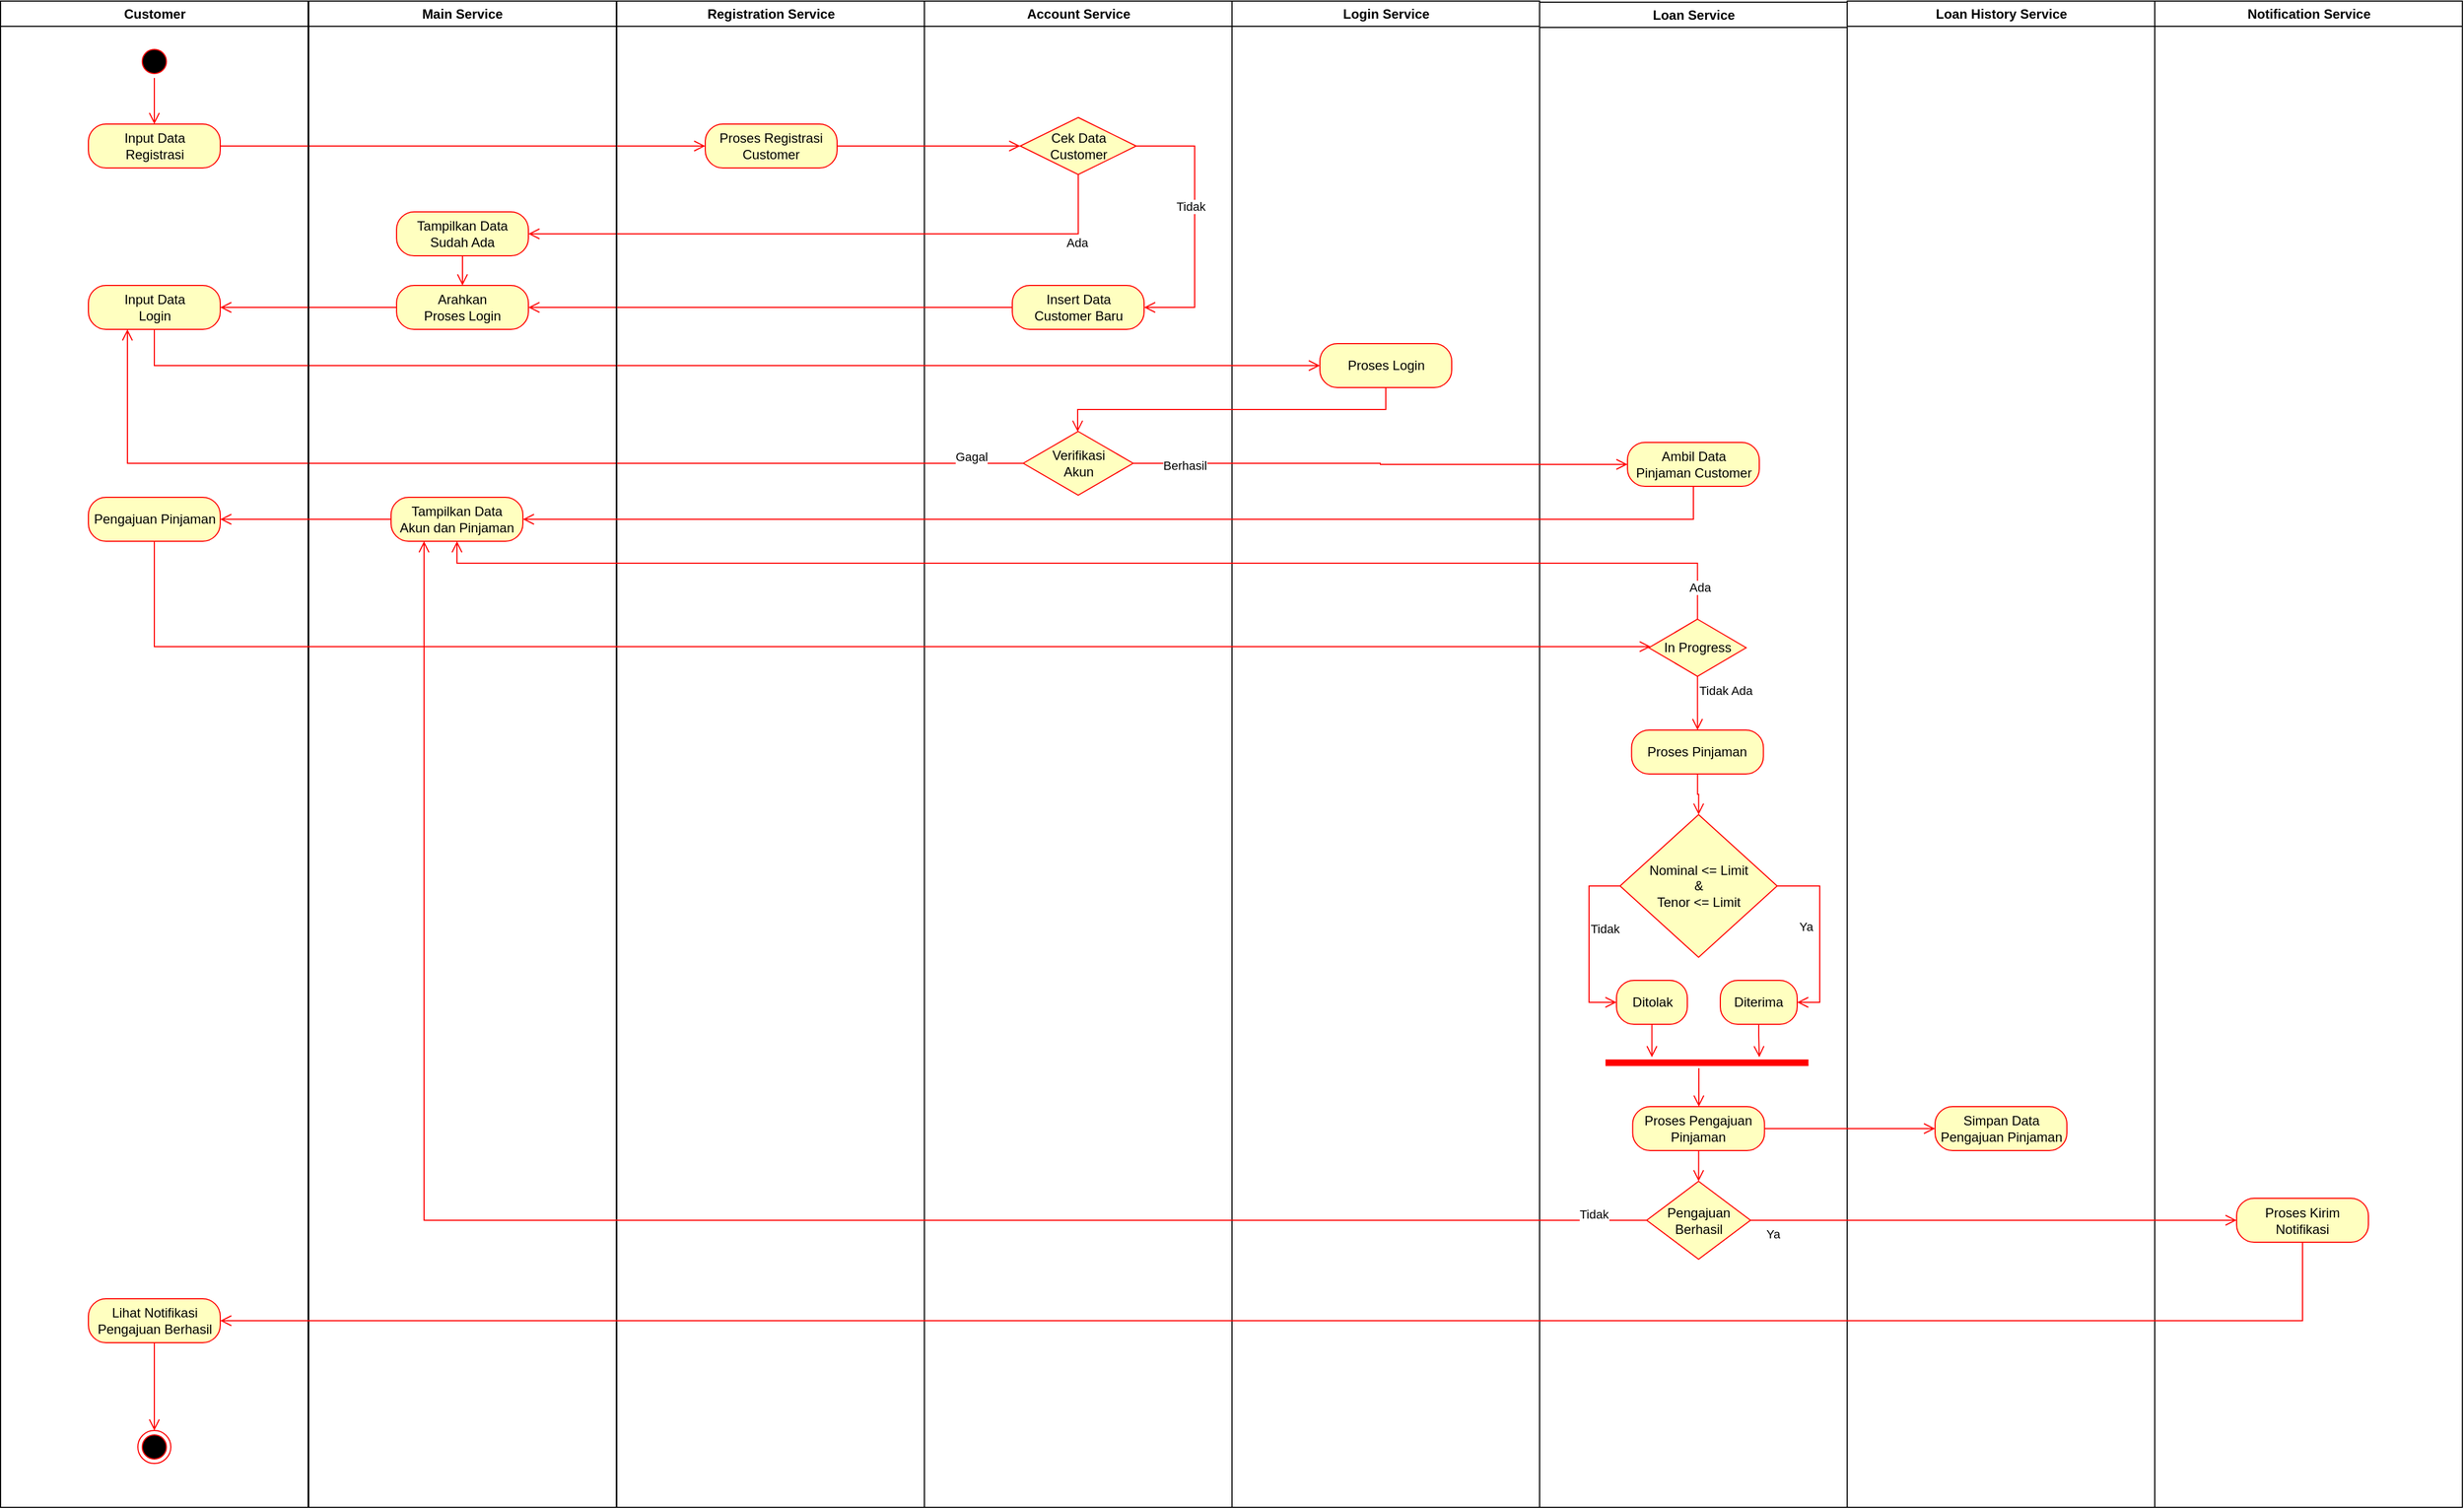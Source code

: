 <mxfile version="21.6.2" type="device">
  <diagram name="Page-1" id="e7e014a7-5840-1c2e-5031-d8a46d1fe8dd">
    <mxGraphModel dx="1500" dy="823" grid="1" gridSize="10" guides="1" tooltips="1" connect="1" arrows="1" fold="1" page="1" pageScale="1" pageWidth="1169" pageHeight="826" background="none" math="0" shadow="0">
      <root>
        <mxCell id="0" />
        <mxCell id="1" parent="0" />
        <mxCell id="2" value="Customer" style="swimlane;whiteSpace=wrap" parent="1" vertex="1">
          <mxGeometry x="164.5" y="128" width="280" height="1372" as="geometry" />
        </mxCell>
        <mxCell id="5" value="" style="ellipse;shape=startState;fillColor=#000000;strokeColor=#ff0000;" parent="2" vertex="1">
          <mxGeometry x="125" y="40" width="30" height="30" as="geometry" />
        </mxCell>
        <mxCell id="6" value="" style="edgeStyle=elbowEdgeStyle;elbow=horizontal;verticalAlign=bottom;endArrow=open;endSize=8;strokeColor=#FF0000;endFill=1;rounded=0" parent="2" source="5" target="fNs8Et8L7JbyQYj9k-YZ-41" edge="1">
          <mxGeometry x="100" y="40" as="geometry">
            <mxPoint x="115.5" y="110" as="targetPoint" />
          </mxGeometry>
        </mxCell>
        <mxCell id="fNs8Et8L7JbyQYj9k-YZ-41" value="Input Data &lt;br&gt;Registrasi" style="rounded=1;whiteSpace=wrap;html=1;arcSize=40;fontColor=#000000;fillColor=#ffffc0;strokeColor=#ff0000;" vertex="1" parent="2">
          <mxGeometry x="80" y="112" width="120" height="40" as="geometry" />
        </mxCell>
        <mxCell id="fNs8Et8L7JbyQYj9k-YZ-52" value="Input Data&lt;br&gt;Login" style="rounded=1;whiteSpace=wrap;html=1;arcSize=40;fontColor=#000000;fillColor=#ffffc0;strokeColor=#ff0000;" vertex="1" parent="2">
          <mxGeometry x="80" y="259" width="120" height="40" as="geometry" />
        </mxCell>
        <mxCell id="fNs8Et8L7JbyQYj9k-YZ-77" value="Pengajuan Pinjaman" style="rounded=1;whiteSpace=wrap;html=1;arcSize=40;fontColor=#000000;fillColor=#ffffc0;strokeColor=#ff0000;" vertex="1" parent="2">
          <mxGeometry x="80" y="452" width="120" height="40" as="geometry" />
        </mxCell>
        <mxCell id="fNs8Et8L7JbyQYj9k-YZ-114" value="Lihat Notifikasi&lt;br&gt;Pengajuan Berhasil" style="rounded=1;whiteSpace=wrap;html=1;arcSize=40;fontColor=#000000;fillColor=#ffffc0;strokeColor=#ff0000;" vertex="1" parent="2">
          <mxGeometry x="80" y="1182" width="120" height="40" as="geometry" />
        </mxCell>
        <mxCell id="fNs8Et8L7JbyQYj9k-YZ-116" value="" style="ellipse;html=1;shape=endState;fillColor=#000000;strokeColor=#ff0000;" vertex="1" parent="2">
          <mxGeometry x="125" y="1302" width="30" height="30" as="geometry" />
        </mxCell>
        <mxCell id="fNs8Et8L7JbyQYj9k-YZ-115" value="" style="edgeStyle=orthogonalEdgeStyle;html=1;verticalAlign=bottom;endArrow=open;endSize=8;strokeColor=#ff0000;rounded=0;" edge="1" source="fNs8Et8L7JbyQYj9k-YZ-114" parent="2" target="fNs8Et8L7JbyQYj9k-YZ-116">
          <mxGeometry relative="1" as="geometry">
            <mxPoint x="955.5" y="1292" as="targetPoint" />
          </mxGeometry>
        </mxCell>
        <mxCell id="3" value="Registration Service" style="swimlane;whiteSpace=wrap" parent="1" vertex="1">
          <mxGeometry x="725.5" y="128" width="280" height="1372" as="geometry" />
        </mxCell>
        <mxCell id="17" value="" style="endArrow=open;strokeColor=#FF0000;endFill=1;rounded=0" parent="3" target="16" edge="1">
          <mxGeometry relative="1" as="geometry">
            <mxPoint x="75" y="160" as="sourcePoint" />
          </mxGeometry>
        </mxCell>
        <mxCell id="19" value="" style="endArrow=open;strokeColor=#FF0000;endFill=1;rounded=0" parent="3" target="18" edge="1">
          <mxGeometry relative="1" as="geometry">
            <mxPoint x="75" y="270" as="sourcePoint" />
          </mxGeometry>
        </mxCell>
        <mxCell id="32" value="" style="endArrow=none;strokeColor=#FF0000;endFill=0;rounded=0;dashed=1" parent="3" target="31" edge="1">
          <mxGeometry relative="1" as="geometry">
            <mxPoint x="87.121" y="375" as="sourcePoint" />
          </mxGeometry>
        </mxCell>
        <mxCell id="fNs8Et8L7JbyQYj9k-YZ-43" value="Proses Registrasi&lt;br&gt;Customer" style="rounded=1;whiteSpace=wrap;html=1;arcSize=40;fontColor=#000000;fillColor=#ffffc0;strokeColor=#ff0000;" vertex="1" parent="3">
          <mxGeometry x="80.5" y="112" width="120" height="40" as="geometry" />
        </mxCell>
        <mxCell id="4" value="Account Service" style="swimlane;whiteSpace=wrap" parent="1" vertex="1">
          <mxGeometry x="1005.5" y="128" width="280" height="1372" as="geometry" />
        </mxCell>
        <mxCell id="fNs8Et8L7JbyQYj9k-YZ-45" value="Cek Data&lt;br&gt;Customer" style="rhombus;whiteSpace=wrap;html=1;fontColor=#000000;fillColor=#ffffc0;strokeColor=#ff0000;" vertex="1" parent="4">
          <mxGeometry x="87.25" y="106" width="105.5" height="52" as="geometry" />
        </mxCell>
        <mxCell id="fNs8Et8L7JbyQYj9k-YZ-46" value="Tidak" style="edgeStyle=orthogonalEdgeStyle;html=1;align=left;verticalAlign=bottom;endArrow=open;endSize=8;strokeColor=#ff0000;rounded=0;" edge="1" source="fNs8Et8L7JbyQYj9k-YZ-45" parent="4" target="fNs8Et8L7JbyQYj9k-YZ-54">
          <mxGeometry x="-0.129" y="-10" relative="1" as="geometry">
            <mxPoint x="215.5" y="292" as="targetPoint" />
            <Array as="points">
              <mxPoint x="246" y="132" />
              <mxPoint x="246" y="279" />
            </Array>
            <mxPoint x="-9" y="10" as="offset" />
          </mxGeometry>
        </mxCell>
        <mxCell id="fNs8Et8L7JbyQYj9k-YZ-54" value="Insert Data&lt;br&gt;Customer Baru" style="rounded=1;whiteSpace=wrap;html=1;arcSize=40;fontColor=#000000;fillColor=#ffffc0;strokeColor=#ff0000;" vertex="1" parent="4">
          <mxGeometry x="80" y="259" width="120" height="40" as="geometry" />
        </mxCell>
        <mxCell id="fNs8Et8L7JbyQYj9k-YZ-67" value="Verifikasi&lt;br&gt;Akun" style="rhombus;whiteSpace=wrap;html=1;fontColor=#000000;fillColor=#ffffc0;strokeColor=#ff0000;" vertex="1" parent="4">
          <mxGeometry x="90" y="392" width="100" height="58" as="geometry" />
        </mxCell>
        <mxCell id="20" value="" style="endArrow=open;strokeColor=#FF0000;endFill=1;rounded=0" parent="1" target="18" edge="1">
          <mxGeometry relative="1" as="geometry">
            <mxPoint x="334.5" y="478" as="sourcePoint" />
          </mxGeometry>
        </mxCell>
        <mxCell id="fNs8Et8L7JbyQYj9k-YZ-42" value="" style="edgeStyle=orthogonalEdgeStyle;html=1;verticalAlign=bottom;endArrow=open;endSize=8;strokeColor=#ff0000;rounded=0;" edge="1" source="fNs8Et8L7JbyQYj9k-YZ-41" parent="1" target="fNs8Et8L7JbyQYj9k-YZ-43">
          <mxGeometry relative="1" as="geometry">
            <mxPoint x="279.5" y="340" as="targetPoint" />
          </mxGeometry>
        </mxCell>
        <mxCell id="fNs8Et8L7JbyQYj9k-YZ-44" value="" style="edgeStyle=orthogonalEdgeStyle;html=1;verticalAlign=bottom;endArrow=open;endSize=8;strokeColor=#ff0000;rounded=0;" edge="1" source="fNs8Et8L7JbyQYj9k-YZ-43" parent="1" target="fNs8Et8L7JbyQYj9k-YZ-45">
          <mxGeometry relative="1" as="geometry">
            <mxPoint x="570" y="340" as="targetPoint" />
          </mxGeometry>
        </mxCell>
        <mxCell id="fNs8Et8L7JbyQYj9k-YZ-51" value="" style="edgeStyle=orthogonalEdgeStyle;html=1;verticalAlign=bottom;endArrow=open;endSize=8;strokeColor=#ff0000;rounded=0;" edge="1" source="fNs8Et8L7JbyQYj9k-YZ-50" parent="1" target="fNs8Et8L7JbyQYj9k-YZ-52">
          <mxGeometry relative="1" as="geometry">
            <mxPoint x="584.5" y="540" as="targetPoint" />
          </mxGeometry>
        </mxCell>
        <mxCell id="fNs8Et8L7JbyQYj9k-YZ-47" value="Ada" style="edgeStyle=orthogonalEdgeStyle;html=1;align=left;verticalAlign=top;endArrow=open;endSize=8;strokeColor=#ff0000;rounded=0;" edge="1" source="fNs8Et8L7JbyQYj9k-YZ-45" parent="1" target="fNs8Et8L7JbyQYj9k-YZ-48">
          <mxGeometry x="-0.76" y="-5" relative="1" as="geometry">
            <mxPoint x="840" y="380" as="targetPoint" />
            <Array as="points">
              <mxPoint x="1146" y="340" />
            </Array>
            <mxPoint as="offset" />
          </mxGeometry>
        </mxCell>
        <mxCell id="fNs8Et8L7JbyQYj9k-YZ-55" value="" style="edgeStyle=orthogonalEdgeStyle;html=1;verticalAlign=bottom;endArrow=open;endSize=8;strokeColor=#ff0000;rounded=0;" edge="1" source="fNs8Et8L7JbyQYj9k-YZ-54" parent="1" target="fNs8Et8L7JbyQYj9k-YZ-50">
          <mxGeometry relative="1" as="geometry">
            <mxPoint x="864.5" y="470" as="targetPoint" />
          </mxGeometry>
        </mxCell>
        <mxCell id="fNs8Et8L7JbyQYj9k-YZ-56" value="Login Service" style="swimlane;whiteSpace=wrap" vertex="1" parent="1">
          <mxGeometry x="1285.5" y="128" width="280" height="1372" as="geometry" />
        </mxCell>
        <mxCell id="fNs8Et8L7JbyQYj9k-YZ-65" value="Proses Login" style="rounded=1;whiteSpace=wrap;html=1;arcSize=40;fontColor=#000000;fillColor=#ffffc0;strokeColor=#ff0000;" vertex="1" parent="fNs8Et8L7JbyQYj9k-YZ-56">
          <mxGeometry x="80" y="312" width="120" height="40" as="geometry" />
        </mxCell>
        <mxCell id="fNs8Et8L7JbyQYj9k-YZ-53" value="" style="edgeStyle=orthogonalEdgeStyle;html=1;verticalAlign=bottom;endArrow=open;endSize=8;strokeColor=#ff0000;rounded=0;" edge="1" source="fNs8Et8L7JbyQYj9k-YZ-52" parent="1" target="fNs8Et8L7JbyQYj9k-YZ-65">
          <mxGeometry relative="1" as="geometry">
            <mxPoint x="1103.493" y="460" as="targetPoint" />
            <Array as="points">
              <mxPoint x="305" y="460" />
            </Array>
          </mxGeometry>
        </mxCell>
        <mxCell id="fNs8Et8L7JbyQYj9k-YZ-66" value="" style="edgeStyle=orthogonalEdgeStyle;html=1;verticalAlign=bottom;endArrow=open;endSize=8;strokeColor=#ff0000;rounded=0;" edge="1" source="fNs8Et8L7JbyQYj9k-YZ-65" parent="1" target="fNs8Et8L7JbyQYj9k-YZ-67">
          <mxGeometry relative="1" as="geometry">
            <mxPoint x="1160" y="540" as="targetPoint" />
            <Array as="points">
              <mxPoint x="1145" y="500" />
            </Array>
          </mxGeometry>
        </mxCell>
        <mxCell id="fNs8Et8L7JbyQYj9k-YZ-69" value="Gagal" style="edgeStyle=orthogonalEdgeStyle;html=1;align=left;verticalAlign=top;endArrow=open;endSize=8;strokeColor=#ff0000;rounded=0;" edge="1" source="fNs8Et8L7JbyQYj9k-YZ-67" parent="1" target="fNs8Et8L7JbyQYj9k-YZ-52">
          <mxGeometry x="-0.865" y="-19" relative="1" as="geometry">
            <mxPoint x="270" y="549" as="targetPoint" />
            <Array as="points">
              <mxPoint x="280" y="549" />
            </Array>
            <mxPoint as="offset" />
          </mxGeometry>
        </mxCell>
        <mxCell id="fNs8Et8L7JbyQYj9k-YZ-70" value="Loan Service" style="swimlane;whiteSpace=wrap" vertex="1" parent="1">
          <mxGeometry x="1565.5" y="129" width="280" height="1371" as="geometry" />
        </mxCell>
        <mxCell id="fNs8Et8L7JbyQYj9k-YZ-71" value="Ambil Data &lt;br&gt; Pinjaman Customer" style="rounded=1;whiteSpace=wrap;html=1;arcSize=40;fontColor=#000000;fillColor=#ffffc0;strokeColor=#ff0000;" vertex="1" parent="fNs8Et8L7JbyQYj9k-YZ-70">
          <mxGeometry x="80" y="401" width="120" height="40" as="geometry" />
        </mxCell>
        <mxCell id="fNs8Et8L7JbyQYj9k-YZ-82" value="In Progress" style="rhombus;whiteSpace=wrap;html=1;fontColor=#000000;fillColor=#ffffc0;strokeColor=#ff0000;" vertex="1" parent="fNs8Et8L7JbyQYj9k-YZ-70">
          <mxGeometry x="99.5" y="562" width="88.5" height="52" as="geometry" />
        </mxCell>
        <mxCell id="fNs8Et8L7JbyQYj9k-YZ-84" value="Tidak Ada" style="edgeStyle=orthogonalEdgeStyle;html=1;align=left;verticalAlign=top;endArrow=open;endSize=8;strokeColor=#ff0000;rounded=0;" edge="1" source="fNs8Et8L7JbyQYj9k-YZ-82" parent="fNs8Et8L7JbyQYj9k-YZ-70" target="fNs8Et8L7JbyQYj9k-YZ-86">
          <mxGeometry x="-1" relative="1" as="geometry">
            <mxPoint x="138.5" y="692" as="targetPoint" />
          </mxGeometry>
        </mxCell>
        <mxCell id="fNs8Et8L7JbyQYj9k-YZ-86" value="Proses Pinjaman" style="rounded=1;whiteSpace=wrap;html=1;arcSize=40;fontColor=#000000;fillColor=#ffffc0;strokeColor=#ff0000;" vertex="1" parent="fNs8Et8L7JbyQYj9k-YZ-70">
          <mxGeometry x="83.75" y="663" width="120" height="40" as="geometry" />
        </mxCell>
        <mxCell id="fNs8Et8L7JbyQYj9k-YZ-87" value="" style="edgeStyle=orthogonalEdgeStyle;html=1;verticalAlign=bottom;endArrow=open;endSize=8;strokeColor=#ff0000;rounded=0;" edge="1" source="fNs8Et8L7JbyQYj9k-YZ-86" parent="fNs8Et8L7JbyQYj9k-YZ-70" target="fNs8Et8L7JbyQYj9k-YZ-88">
          <mxGeometry relative="1" as="geometry">
            <mxPoint x="114.5" y="792" as="targetPoint" />
          </mxGeometry>
        </mxCell>
        <mxCell id="fNs8Et8L7JbyQYj9k-YZ-88" value="Nominal &amp;lt;= Limit&lt;br&gt;&amp;amp;&lt;br&gt;Tenor &amp;lt;= Limit" style="rhombus;whiteSpace=wrap;html=1;fontColor=#000000;fillColor=#ffffc0;strokeColor=#ff0000;" vertex="1" parent="fNs8Et8L7JbyQYj9k-YZ-70">
          <mxGeometry x="73.25" y="740" width="143" height="130" as="geometry" />
        </mxCell>
        <mxCell id="fNs8Et8L7JbyQYj9k-YZ-89" value="Ya" style="edgeStyle=orthogonalEdgeStyle;html=1;align=left;verticalAlign=bottom;endArrow=open;endSize=8;strokeColor=#ff0000;rounded=0;" edge="1" source="fNs8Et8L7JbyQYj9k-YZ-88" parent="fNs8Et8L7JbyQYj9k-YZ-70" target="fNs8Et8L7JbyQYj9k-YZ-97">
          <mxGeometry x="0.026" y="-21" relative="1" as="geometry">
            <mxPoint x="254.5" y="911" as="targetPoint" />
            <Array as="points">
              <mxPoint x="255" y="805" />
              <mxPoint x="255" y="911" />
            </Array>
            <mxPoint as="offset" />
          </mxGeometry>
        </mxCell>
        <mxCell id="fNs8Et8L7JbyQYj9k-YZ-90" value="Tidak" style="edgeStyle=orthogonalEdgeStyle;html=1;align=left;verticalAlign=top;endArrow=open;endSize=8;strokeColor=#ff0000;rounded=0;exitX=0;exitY=0.5;exitDx=0;exitDy=0;" edge="1" source="fNs8Et8L7JbyQYj9k-YZ-88" parent="fNs8Et8L7JbyQYj9k-YZ-70" target="fNs8Et8L7JbyQYj9k-YZ-94">
          <mxGeometry x="-0.319" y="-1" relative="1" as="geometry">
            <mxPoint x="44.19" y="913.05" as="targetPoint" />
            <mxPoint x="24.496" y="810.999" as="sourcePoint" />
            <Array as="points">
              <mxPoint x="45" y="805" />
              <mxPoint x="45" y="911" />
            </Array>
            <mxPoint as="offset" />
          </mxGeometry>
        </mxCell>
        <mxCell id="fNs8Et8L7JbyQYj9k-YZ-94" value="Ditolak" style="rounded=1;whiteSpace=wrap;html=1;arcSize=40;fontColor=#000000;fillColor=#ffffc0;strokeColor=#ff0000;" vertex="1" parent="fNs8Et8L7JbyQYj9k-YZ-70">
          <mxGeometry x="70" y="891" width="64.5" height="40" as="geometry" />
        </mxCell>
        <mxCell id="fNs8Et8L7JbyQYj9k-YZ-95" value="" style="edgeStyle=orthogonalEdgeStyle;html=1;verticalAlign=bottom;endArrow=open;endSize=8;strokeColor=#ff0000;rounded=0;" edge="1" source="fNs8Et8L7JbyQYj9k-YZ-94" parent="fNs8Et8L7JbyQYj9k-YZ-70" target="fNs8Et8L7JbyQYj9k-YZ-100">
          <mxGeometry relative="1" as="geometry">
            <mxPoint x="74.5" y="991" as="targetPoint" />
            <Array as="points">
              <mxPoint x="102" y="961" />
              <mxPoint x="102" y="961" />
            </Array>
          </mxGeometry>
        </mxCell>
        <mxCell id="fNs8Et8L7JbyQYj9k-YZ-97" value="Diterima" style="rounded=1;whiteSpace=wrap;html=1;arcSize=40;fontColor=#000000;fillColor=#ffffc0;strokeColor=#ff0000;" vertex="1" parent="fNs8Et8L7JbyQYj9k-YZ-70">
          <mxGeometry x="164.5" y="891" width="70" height="40" as="geometry" />
        </mxCell>
        <mxCell id="fNs8Et8L7JbyQYj9k-YZ-98" value="" style="edgeStyle=orthogonalEdgeStyle;html=1;verticalAlign=bottom;endArrow=open;endSize=8;strokeColor=#ff0000;rounded=0;" edge="1" source="fNs8Et8L7JbyQYj9k-YZ-97" parent="fNs8Et8L7JbyQYj9k-YZ-70" target="fNs8Et8L7JbyQYj9k-YZ-100">
          <mxGeometry relative="1" as="geometry">
            <mxPoint x="220" y="991" as="targetPoint" />
            <Array as="points">
              <mxPoint x="200" y="941" />
              <mxPoint x="200" y="941" />
            </Array>
          </mxGeometry>
        </mxCell>
        <mxCell id="fNs8Et8L7JbyQYj9k-YZ-100" value="" style="shape=line;html=1;strokeWidth=6;strokeColor=#ff0000;" vertex="1" parent="fNs8Et8L7JbyQYj9k-YZ-70">
          <mxGeometry x="60" y="961" width="184.75" height="10" as="geometry" />
        </mxCell>
        <mxCell id="fNs8Et8L7JbyQYj9k-YZ-101" value="" style="edgeStyle=orthogonalEdgeStyle;html=1;verticalAlign=bottom;endArrow=open;endSize=8;strokeColor=#ff0000;rounded=0;" edge="1" source="fNs8Et8L7JbyQYj9k-YZ-100" parent="fNs8Et8L7JbyQYj9k-YZ-70" target="fNs8Et8L7JbyQYj9k-YZ-104">
          <mxGeometry relative="1" as="geometry">
            <mxPoint x="154.5" y="1041" as="targetPoint" />
            <Array as="points">
              <mxPoint x="145" y="991" />
              <mxPoint x="145" y="991" />
            </Array>
          </mxGeometry>
        </mxCell>
        <mxCell id="fNs8Et8L7JbyQYj9k-YZ-104" value="Proses Pengajuan&lt;br&gt;Pinjaman" style="rounded=1;whiteSpace=wrap;html=1;arcSize=40;fontColor=#000000;fillColor=#ffffc0;strokeColor=#ff0000;" vertex="1" parent="fNs8Et8L7JbyQYj9k-YZ-70">
          <mxGeometry x="84.75" y="1006" width="120" height="40" as="geometry" />
        </mxCell>
        <mxCell id="fNs8Et8L7JbyQYj9k-YZ-105" value="" style="edgeStyle=orthogonalEdgeStyle;html=1;verticalAlign=bottom;endArrow=open;endSize=8;strokeColor=#ff0000;rounded=0;" edge="1" source="fNs8Et8L7JbyQYj9k-YZ-104" parent="fNs8Et8L7JbyQYj9k-YZ-70" target="fNs8Et8L7JbyQYj9k-YZ-110">
          <mxGeometry relative="1" as="geometry">
            <mxPoint x="144.75" y="1151" as="targetPoint" />
          </mxGeometry>
        </mxCell>
        <mxCell id="fNs8Et8L7JbyQYj9k-YZ-110" value="Pengajuan&lt;br&gt;Berhasil" style="rhombus;whiteSpace=wrap;html=1;fontColor=#000000;fillColor=#ffffc0;strokeColor=#ff0000;" vertex="1" parent="fNs8Et8L7JbyQYj9k-YZ-70">
          <mxGeometry x="97.5" y="1074" width="94.5" height="71" as="geometry" />
        </mxCell>
        <mxCell id="fNs8Et8L7JbyQYj9k-YZ-68" value="Berhasil" style="edgeStyle=orthogonalEdgeStyle;html=1;align=left;verticalAlign=bottom;endArrow=open;endSize=8;strokeColor=#ff0000;rounded=0;" edge="1" source="fNs8Et8L7JbyQYj9k-YZ-67" parent="1" target="fNs8Et8L7JbyQYj9k-YZ-71">
          <mxGeometry x="-0.887" y="-11" relative="1" as="geometry">
            <mxPoint x="1100" y="530" as="targetPoint" />
            <mxPoint as="offset" />
          </mxGeometry>
        </mxCell>
        <mxCell id="fNs8Et8L7JbyQYj9k-YZ-72" value="Main Service" style="swimlane;whiteSpace=wrap" vertex="1" parent="1">
          <mxGeometry x="445" y="128" width="280" height="1372" as="geometry" />
        </mxCell>
        <mxCell id="fNs8Et8L7JbyQYj9k-YZ-48" value="Tampilkan Data&lt;br&gt;Sudah Ada" style="rounded=1;whiteSpace=wrap;html=1;arcSize=40;fontColor=#000000;fillColor=#ffffc0;strokeColor=#ff0000;" vertex="1" parent="fNs8Et8L7JbyQYj9k-YZ-72">
          <mxGeometry x="80" y="192" width="120" height="40" as="geometry" />
        </mxCell>
        <mxCell id="fNs8Et8L7JbyQYj9k-YZ-50" value="Arahkan&lt;br&gt;Proses Login" style="rounded=1;whiteSpace=wrap;html=1;arcSize=40;fontColor=#000000;fillColor=#ffffc0;strokeColor=#ff0000;" vertex="1" parent="fNs8Et8L7JbyQYj9k-YZ-72">
          <mxGeometry x="80" y="259" width="120" height="40" as="geometry" />
        </mxCell>
        <mxCell id="fNs8Et8L7JbyQYj9k-YZ-49" value="" style="edgeStyle=orthogonalEdgeStyle;html=1;verticalAlign=bottom;endArrow=open;endSize=8;strokeColor=#ff0000;rounded=0;" edge="1" source="fNs8Et8L7JbyQYj9k-YZ-48" parent="fNs8Et8L7JbyQYj9k-YZ-72" target="fNs8Et8L7JbyQYj9k-YZ-50">
          <mxGeometry relative="1" as="geometry">
            <mxPoint x="420.5" y="302" as="targetPoint" />
          </mxGeometry>
        </mxCell>
        <mxCell id="fNs8Et8L7JbyQYj9k-YZ-74" value="Tampilkan Data&lt;br&gt;Akun dan Pinjaman" style="rounded=1;whiteSpace=wrap;html=1;arcSize=40;fontColor=#000000;fillColor=#ffffc0;strokeColor=#ff0000;" vertex="1" parent="fNs8Et8L7JbyQYj9k-YZ-72">
          <mxGeometry x="75" y="452" width="120" height="40" as="geometry" />
        </mxCell>
        <mxCell id="fNs8Et8L7JbyQYj9k-YZ-76" value="" style="edgeStyle=orthogonalEdgeStyle;html=1;verticalAlign=bottom;endArrow=open;endSize=8;strokeColor=#ff0000;rounded=0;" edge="1" parent="1" source="fNs8Et8L7JbyQYj9k-YZ-71" target="fNs8Et8L7JbyQYj9k-YZ-74">
          <mxGeometry relative="1" as="geometry">
            <mxPoint x="590" y="690" as="targetPoint" />
            <mxPoint x="1170" y="600" as="sourcePoint" />
            <Array as="points">
              <mxPoint x="1706" y="600" />
            </Array>
          </mxGeometry>
        </mxCell>
        <mxCell id="fNs8Et8L7JbyQYj9k-YZ-75" value="" style="edgeStyle=orthogonalEdgeStyle;html=1;verticalAlign=bottom;endArrow=open;endSize=8;strokeColor=#ff0000;rounded=0;" edge="1" source="fNs8Et8L7JbyQYj9k-YZ-74" parent="1" target="fNs8Et8L7JbyQYj9k-YZ-77">
          <mxGeometry relative="1" as="geometry">
            <mxPoint x="580" y="680" as="targetPoint" />
          </mxGeometry>
        </mxCell>
        <mxCell id="fNs8Et8L7JbyQYj9k-YZ-83" value="Ada" style="edgeStyle=orthogonalEdgeStyle;html=1;align=left;verticalAlign=bottom;endArrow=open;endSize=8;strokeColor=#ff0000;rounded=0;" edge="1" source="fNs8Et8L7JbyQYj9k-YZ-82" parent="1" target="fNs8Et8L7JbyQYj9k-YZ-74">
          <mxGeometry x="-0.967" y="9" relative="1" as="geometry">
            <mxPoint x="560" y="650" as="targetPoint" />
            <Array as="points">
              <mxPoint x="1709" y="640" />
              <mxPoint x="580" y="640" />
            </Array>
            <mxPoint as="offset" />
          </mxGeometry>
        </mxCell>
        <mxCell id="fNs8Et8L7JbyQYj9k-YZ-78" value="" style="edgeStyle=orthogonalEdgeStyle;html=1;verticalAlign=bottom;endArrow=open;endSize=8;strokeColor=#ff0000;rounded=0;" edge="1" source="fNs8Et8L7JbyQYj9k-YZ-77" parent="1" target="fNs8Et8L7JbyQYj9k-YZ-82">
          <mxGeometry relative="1" as="geometry">
            <mxPoint x="890" y="740" as="targetPoint" />
            <Array as="points">
              <mxPoint x="305" y="716" />
            </Array>
          </mxGeometry>
        </mxCell>
        <mxCell id="fNs8Et8L7JbyQYj9k-YZ-91" value="Loan History Service" style="swimlane;whiteSpace=wrap" vertex="1" parent="1">
          <mxGeometry x="1845.5" y="128" width="280" height="1372" as="geometry" />
        </mxCell>
        <mxCell id="fNs8Et8L7JbyQYj9k-YZ-102" value="Simpan Data&lt;br&gt;Pengajuan Pinjaman" style="rounded=1;whiteSpace=wrap;html=1;arcSize=40;fontColor=#000000;fillColor=#ffffc0;strokeColor=#ff0000;" vertex="1" parent="fNs8Et8L7JbyQYj9k-YZ-91">
          <mxGeometry x="80" y="1007" width="120" height="40" as="geometry" />
        </mxCell>
        <mxCell id="fNs8Et8L7JbyQYj9k-YZ-107" value="" style="edgeStyle=orthogonalEdgeStyle;html=1;verticalAlign=bottom;endArrow=open;endSize=8;strokeColor=#ff0000;rounded=0;" edge="1" parent="1" source="fNs8Et8L7JbyQYj9k-YZ-104" target="fNs8Et8L7JbyQYj9k-YZ-102">
          <mxGeometry relative="1" as="geometry">
            <mxPoint x="1720.25" y="1290" as="targetPoint" />
            <mxPoint x="1720.5" y="1185" as="sourcePoint" />
          </mxGeometry>
        </mxCell>
        <mxCell id="fNs8Et8L7JbyQYj9k-YZ-108" value="Notification Service" style="swimlane;whiteSpace=wrap" vertex="1" parent="1">
          <mxGeometry x="2125.5" y="128" width="280" height="1372" as="geometry" />
        </mxCell>
        <mxCell id="fNs8Et8L7JbyQYj9k-YZ-109" value="Proses Kirim&lt;br&gt;Notifikasi" style="rounded=1;whiteSpace=wrap;html=1;arcSize=40;fontColor=#000000;fillColor=#ffffc0;strokeColor=#ff0000;" vertex="1" parent="fNs8Et8L7JbyQYj9k-YZ-108">
          <mxGeometry x="74.5" y="1090.5" width="120" height="40" as="geometry" />
        </mxCell>
        <mxCell id="fNs8Et8L7JbyQYj9k-YZ-111" value="Ya" style="edgeStyle=orthogonalEdgeStyle;html=1;align=left;verticalAlign=bottom;endArrow=open;endSize=8;strokeColor=#ff0000;rounded=0;" edge="1" source="fNs8Et8L7JbyQYj9k-YZ-110" parent="1" target="fNs8Et8L7JbyQYj9k-YZ-109">
          <mxGeometry x="-0.944" y="-21" relative="1" as="geometry">
            <mxPoint x="1855" y="1240" as="targetPoint" />
            <mxPoint as="offset" />
          </mxGeometry>
        </mxCell>
        <mxCell id="fNs8Et8L7JbyQYj9k-YZ-112" value="Tidak" style="edgeStyle=orthogonalEdgeStyle;html=1;align=left;verticalAlign=top;endArrow=open;endSize=8;strokeColor=#ff0000;rounded=0;" edge="1" source="fNs8Et8L7JbyQYj9k-YZ-110" parent="1" target="fNs8Et8L7JbyQYj9k-YZ-74">
          <mxGeometry x="-0.927" y="-19" relative="1" as="geometry">
            <mxPoint x="540" y="810" as="targetPoint" />
            <Array as="points">
              <mxPoint x="550" y="1238" />
            </Array>
            <mxPoint as="offset" />
          </mxGeometry>
        </mxCell>
        <mxCell id="fNs8Et8L7JbyQYj9k-YZ-118" value="" style="edgeStyle=orthogonalEdgeStyle;html=1;verticalAlign=bottom;endArrow=open;endSize=8;strokeColor=#ff0000;rounded=0;" edge="1" parent="1" source="fNs8Et8L7JbyQYj9k-YZ-109" target="fNs8Et8L7JbyQYj9k-YZ-114">
          <mxGeometry relative="1" as="geometry">
            <mxPoint x="610" y="1320" as="targetPoint" />
            <mxPoint x="1780" y="1165" as="sourcePoint" />
            <Array as="points">
              <mxPoint x="2260" y="1330" />
            </Array>
          </mxGeometry>
        </mxCell>
      </root>
    </mxGraphModel>
  </diagram>
</mxfile>
